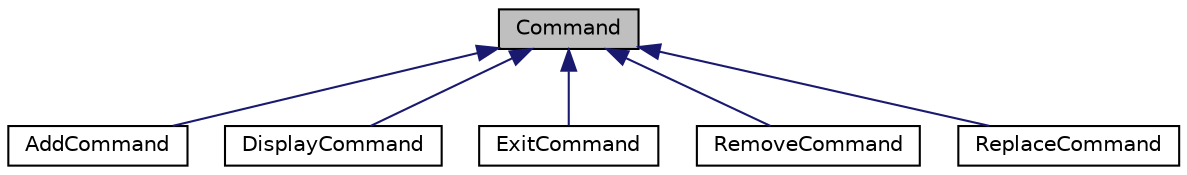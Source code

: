 digraph "Command"
{
 // LATEX_PDF_SIZE
  edge [fontname="Helvetica",fontsize="10",labelfontname="Helvetica",labelfontsize="10"];
  node [fontname="Helvetica",fontsize="10",shape=record];
  Node1 [label="Command",height=0.2,width=0.4,color="black", fillcolor="grey75", style="filled", fontcolor="black",tooltip="Lớp cơ sở cho các lệnh trong hệ thống quản lý sinh viên."];
  Node1 -> Node2 [dir="back",color="midnightblue",fontsize="10",style="solid",fontname="Helvetica"];
  Node2 [label="AddCommand",height=0.2,width=0.4,color="black", fillcolor="white", style="filled",URL="$classAddCommand.html",tooltip="Lớp lệnh thêm sinh viên, giảng viên hoặc khoa vào cơ sở dữ liệu."];
  Node1 -> Node3 [dir="back",color="midnightblue",fontsize="10",style="solid",fontname="Helvetica"];
  Node3 [label="DisplayCommand",height=0.2,width=0.4,color="black", fillcolor="white", style="filled",URL="$classDisplayCommand.html",tooltip="Lớp lệnh hiển thị thông tin sinh viên, giảng viên hoặc khoa trong cơ sở dữ liệu."];
  Node1 -> Node4 [dir="back",color="midnightblue",fontsize="10",style="solid",fontname="Helvetica"];
  Node4 [label="ExitCommand",height=0.2,width=0.4,color="black", fillcolor="white", style="filled",URL="$classExitCommand.html",tooltip="Lớp lệnh thoát khỏi chương trình."];
  Node1 -> Node5 [dir="back",color="midnightblue",fontsize="10",style="solid",fontname="Helvetica"];
  Node5 [label="RemoveCommand",height=0.2,width=0.4,color="black", fillcolor="white", style="filled",URL="$classRemoveCommand.html",tooltip="Lớp lệnh xóa sinh viên, giảng viên hoặc khoa khỏi cơ sở dữ liệu."];
  Node1 -> Node6 [dir="back",color="midnightblue",fontsize="10",style="solid",fontname="Helvetica"];
  Node6 [label="ReplaceCommand",height=0.2,width=0.4,color="black", fillcolor="white", style="filled",URL="$classReplaceCommand.html",tooltip="Lớp lệnh thay thế thông tin sinh viên, giảng viên hoặc khoa trong cơ sở dữ liệu."];
}
